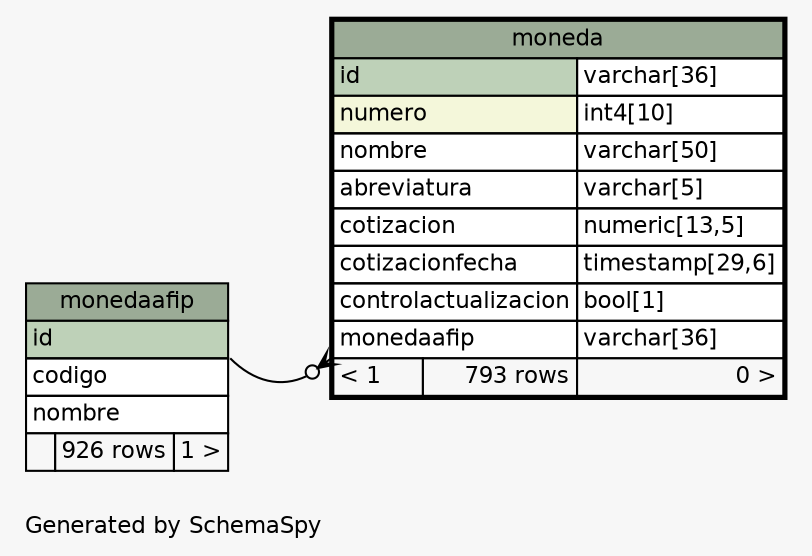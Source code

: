// dot 2.2.1 on Windows 10 10.0
// SchemaSpy rev 590
digraph "oneDegreeRelationshipsDiagram" {
  graph [
    rankdir="RL"
    bgcolor="#f7f7f7"
    label="\nGenerated by SchemaSpy"
    labeljust="l"
    nodesep="0.18"
    ranksep="0.46"
    fontname="Helvetica"
    fontsize="11"
  ];
  node [
    fontname="Helvetica"
    fontsize="11"
    shape="plaintext"
  ];
  edge [
    arrowsize="0.8"
  ];
  "moneda":"monedaafip":sw -> "monedaafip":"id":se [arrowhead=none dir=back arrowtail=crowodot];
  "moneda" [
    label=<
    <TABLE BORDER="2" CELLBORDER="1" CELLSPACING="0" BGCOLOR="#ffffff">
      <TR><TD COLSPAN="3" BGCOLOR="#9bab96" ALIGN="CENTER">moneda</TD></TR>
      <TR><TD PORT="id" COLSPAN="2" BGCOLOR="#bed1b8" ALIGN="LEFT">id</TD><TD PORT="id.type" ALIGN="LEFT">varchar[36]</TD></TR>
      <TR><TD PORT="numero" COLSPAN="2" BGCOLOR="#f4f7da" ALIGN="LEFT">numero</TD><TD PORT="numero.type" ALIGN="LEFT">int4[10]</TD></TR>
      <TR><TD PORT="nombre" COLSPAN="2" ALIGN="LEFT">nombre</TD><TD PORT="nombre.type" ALIGN="LEFT">varchar[50]</TD></TR>
      <TR><TD PORT="abreviatura" COLSPAN="2" ALIGN="LEFT">abreviatura</TD><TD PORT="abreviatura.type" ALIGN="LEFT">varchar[5]</TD></TR>
      <TR><TD PORT="cotizacion" COLSPAN="2" ALIGN="LEFT">cotizacion</TD><TD PORT="cotizacion.type" ALIGN="LEFT">numeric[13,5]</TD></TR>
      <TR><TD PORT="cotizacionfecha" COLSPAN="2" ALIGN="LEFT">cotizacionfecha</TD><TD PORT="cotizacionfecha.type" ALIGN="LEFT">timestamp[29,6]</TD></TR>
      <TR><TD PORT="controlactualizacion" COLSPAN="2" ALIGN="LEFT">controlactualizacion</TD><TD PORT="controlactualizacion.type" ALIGN="LEFT">bool[1]</TD></TR>
      <TR><TD PORT="monedaafip" COLSPAN="2" ALIGN="LEFT">monedaafip</TD><TD PORT="monedaafip.type" ALIGN="LEFT">varchar[36]</TD></TR>
      <TR><TD ALIGN="LEFT" BGCOLOR="#f7f7f7">&lt; 1</TD><TD ALIGN="RIGHT" BGCOLOR="#f7f7f7">793 rows</TD><TD ALIGN="RIGHT" BGCOLOR="#f7f7f7">0 &gt;</TD></TR>
    </TABLE>>
    URL="moneda.html"
    tooltip="moneda"
  ];
  "monedaafip" [
    label=<
    <TABLE BORDER="0" CELLBORDER="1" CELLSPACING="0" BGCOLOR="#ffffff">
      <TR><TD COLSPAN="3" BGCOLOR="#9bab96" ALIGN="CENTER">monedaafip</TD></TR>
      <TR><TD PORT="id" COLSPAN="3" BGCOLOR="#bed1b8" ALIGN="LEFT">id</TD></TR>
      <TR><TD PORT="codigo" COLSPAN="3" ALIGN="LEFT">codigo</TD></TR>
      <TR><TD PORT="nombre" COLSPAN="3" ALIGN="LEFT">nombre</TD></TR>
      <TR><TD ALIGN="LEFT" BGCOLOR="#f7f7f7">  </TD><TD ALIGN="RIGHT" BGCOLOR="#f7f7f7">926 rows</TD><TD ALIGN="RIGHT" BGCOLOR="#f7f7f7">1 &gt;</TD></TR>
    </TABLE>>
    URL="monedaafip.html"
    tooltip="monedaafip"
  ];
}
